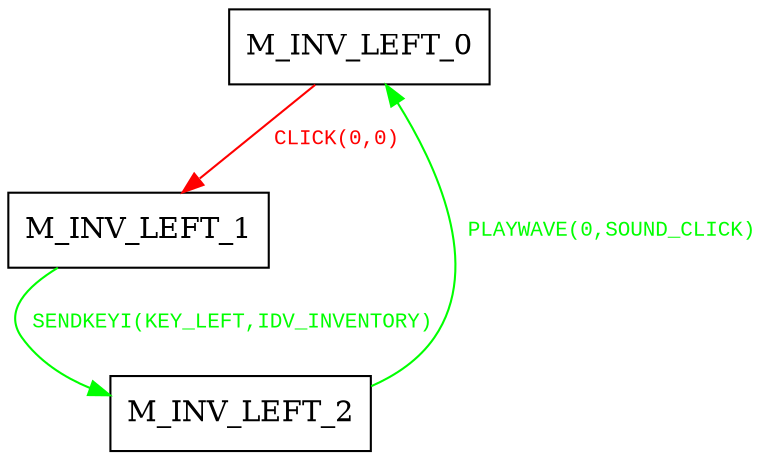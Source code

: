 digraph {
 node [shape=record];
"M_INV_LEFT_0" -> "M_INV_LEFT_1"[color=red, fontcolor=red, label=< <font face="Courier New" point-size="10">
CLICK(0,0)<br/>
</font>>];
"M_INV_LEFT_1" -> "M_INV_LEFT_2"[color=green, fontcolor=green, label=< <font face="Courier New" point-size="10">
SENDKEYI(KEY_LEFT,IDV_INVENTORY)<br/>
</font>>];
"M_INV_LEFT_2" -> "M_INV_LEFT_0"[color=green, fontcolor=green, label=< <font face="Courier New" point-size="10">
PLAYWAVE(0,SOUND_CLICK)<br/>
</font>>];
}
